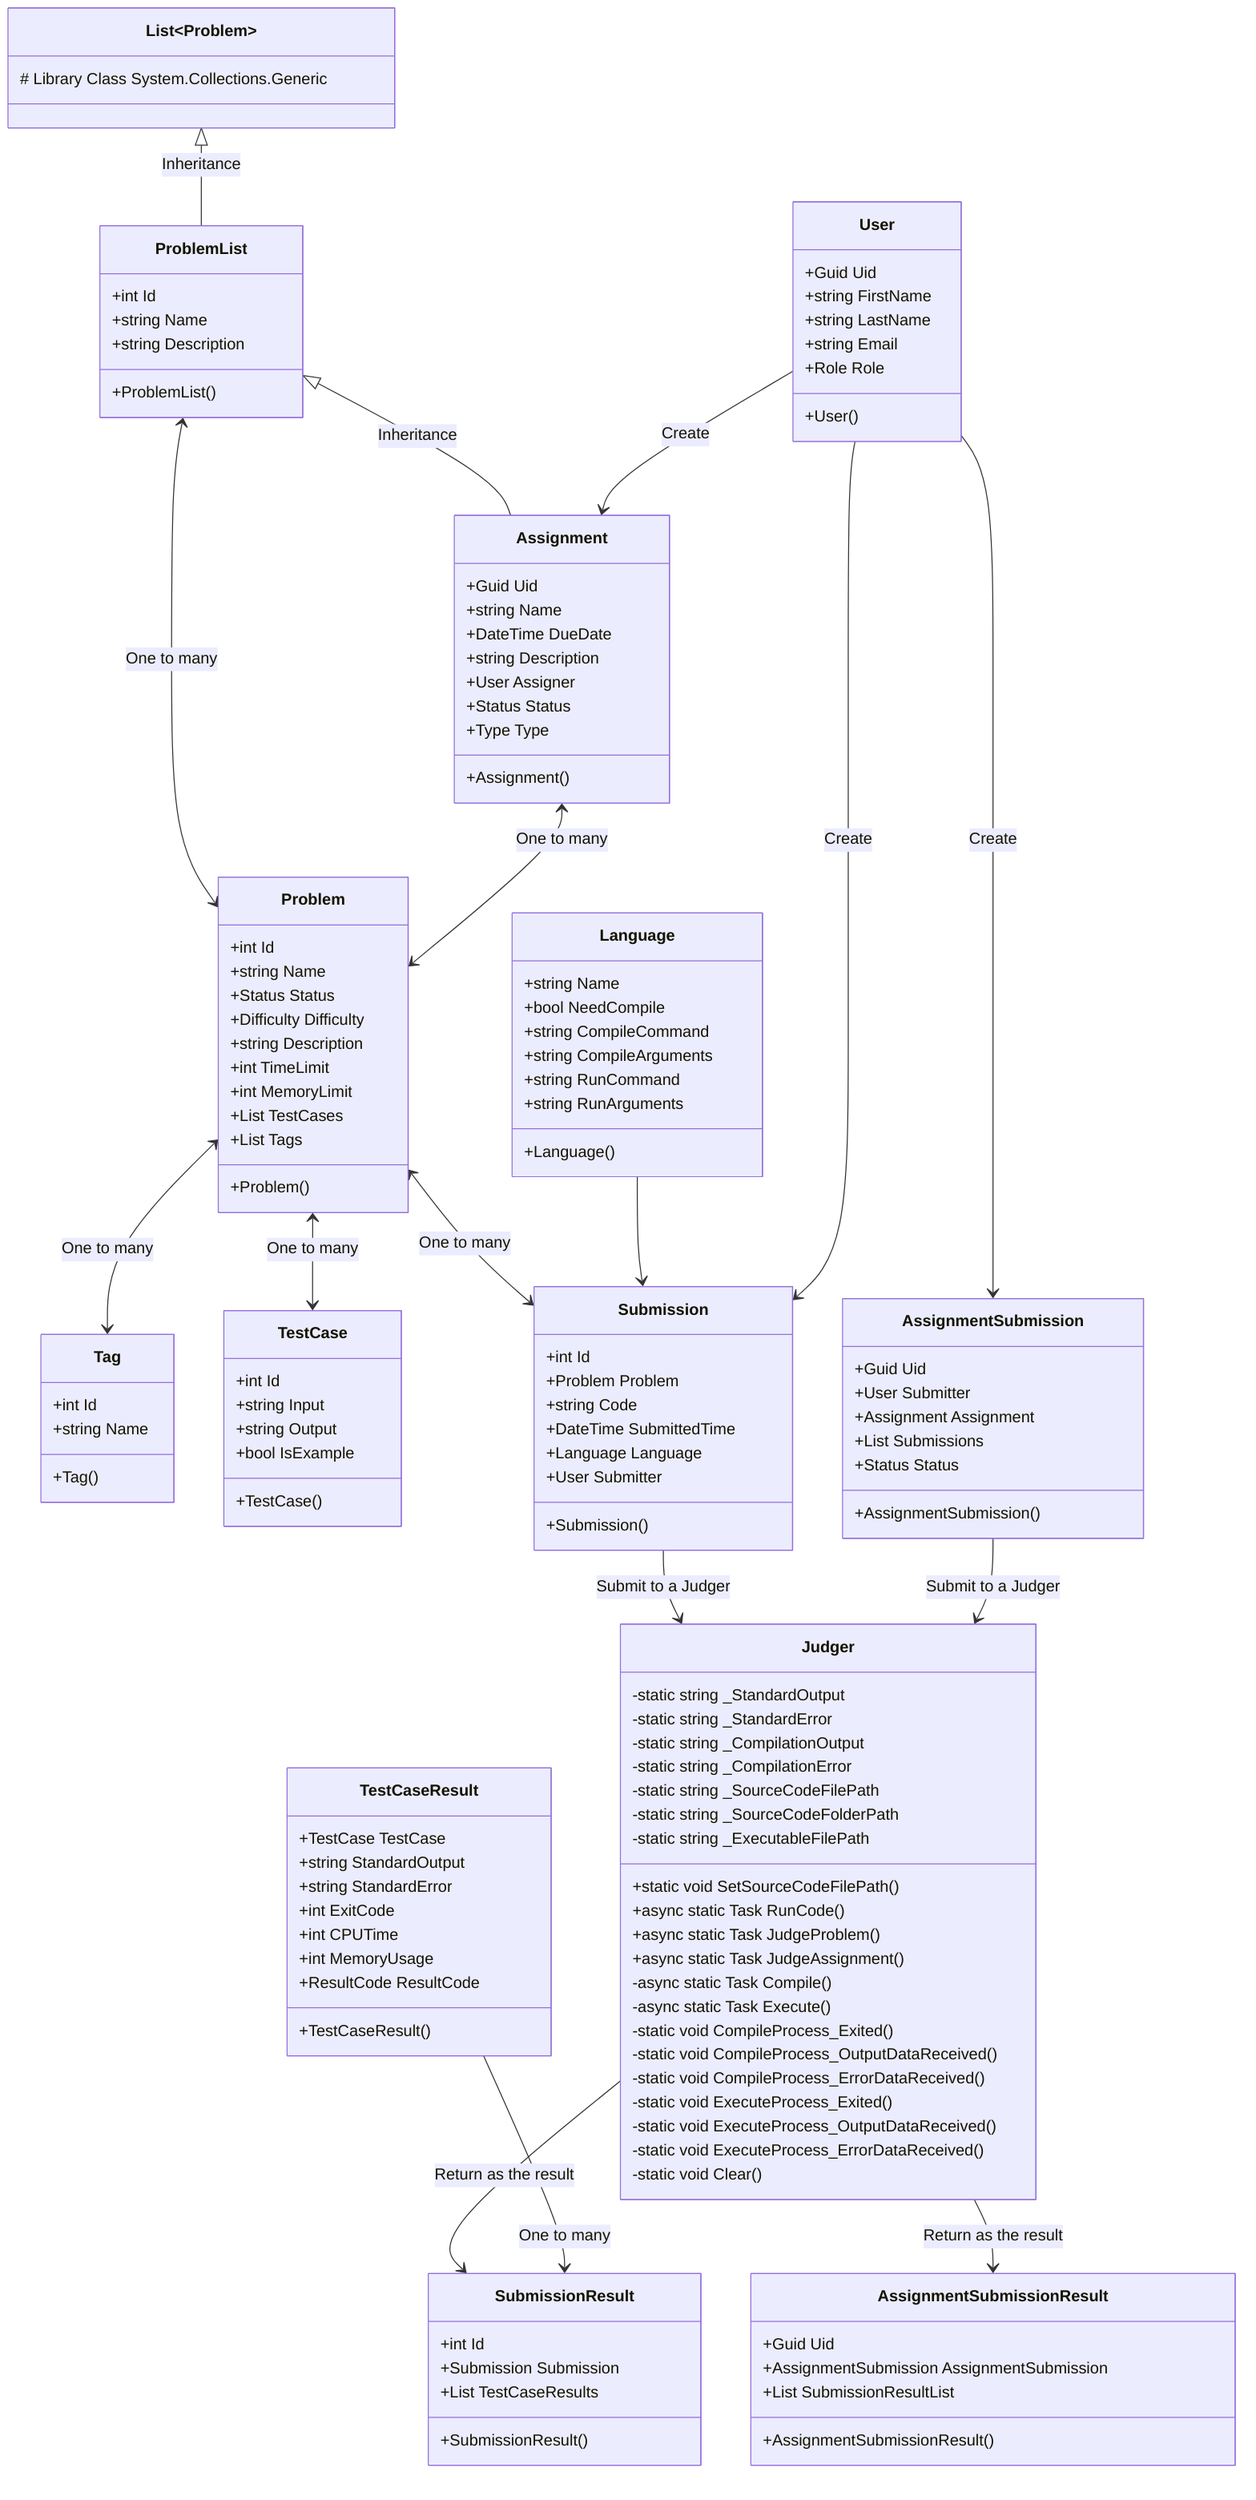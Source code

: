 classDiagram
    class Tag{
        +int Id
        +string Name
        +Tag()
    }
    class TestCase{
        +int Id
        +string Input
        +string Output
        +bool IsExample
        +TestCase()
    }
    class Problem{
        +int Id
        +string Name
        +Status Status
        +Difficulty Difficulty
        +string Description
        +int TimeLimit
        +int MemoryLimit
        +List<TestCase> TestCases
        +List<Tag> Tags
        +Problem()
    }
    class List~Problem~ {
        # Library Class System.Collections.Generic
    }
    class ProblemList{
        +int Id
        +string Name
        +string Description
        +ProblemList()
    }
    class Assignment{
        +Guid Uid
        +string Name
        +DateTime DueDate
        +string Description
        +User Assigner
        +Status Status
        +Type Type
        +Assignment()
    }
    class Submission{
        +int Id
        +Problem Problem
        +string Code
        +DateTime SubmittedTime
        +Language Language
        +User Submitter
        +Submission()
    }
    class TestCaseResult {
        +TestCase TestCase
        +string StandardOutput
        +string StandardError
        +int ExitCode
        +int CPUTime
        +int MemoryUsage
        +ResultCode ResultCode
        +TestCaseResult()
    }
    class SubmissionResult{
        +int Id
        +Submission Submission
        +List<TestCaseResult> TestCaseResults
        +SubmissionResult()
    }
    class AssignmentSubmission{
        +Guid Uid
        +User Submitter
        +Assignment Assignment
        +List<Submission> Submissions
        +Status Status
        +AssignmentSubmission()
    }
    class AssignmentSubmissionResult{
        +Guid Uid
        +AssignmentSubmission AssignmentSubmission
        +List<SubmissionResult> SubmissionResultList
        +AssignmentSubmissionResult()
    }
    class Judger{
        -static string _StandardOutput
        -static string _StandardError
        -static string _CompilationOutput
        -static string _CompilationError
        -static string _SourceCodeFilePath
        -static string _SourceCodeFolderPath
        -static string _ExecutableFilePath
        +static void SetSourceCodeFilePath()
        +async static Task<SubmissionResult> RunCode()
        +async static Task<SubmissionResult> JudgeProblem()
        +async static Task<AssignmentSubmission> JudgeAssignment()
        -async static Task<int> Compile()
        -async static Task<int> Execute()
        -static void CompileProcess_Exited()
        -static void CompileProcess_OutputDataReceived()
        -static void CompileProcess_ErrorDataReceived()
        -static void ExecuteProcess_Exited()
        -static void ExecuteProcess_OutputDataReceived()
        -static void ExecuteProcess_ErrorDataReceived()
        -static void Clear()
    }
    class User{
        +Guid Uid
        +string FirstName
        +string LastName
        +string Email
        +Role Role
        +User()
    }
    class Language{
        +string Name
        +bool NeedCompile
        +string CompileCommand
        +string CompileArguments
        +string RunCommand
        +string RunArguments
        +Language()
    }
    List <|-- ProblemList: Inheritance
    ProblemList <|-- Assignment: Inheritance
    Submission --> Judger: Submit to a Judger
    Judger -->  SubmissionResult: Return as the result
    Problem <--> Tag:One to many
    Problem <--> TestCase:One to many
    Problem <--> Submission:One to many
    Language --> Submission
    ProblemList <--> Problem:One to many
    Assignment <--> Problem:One to many
    User --> Submission:Create
    User --> Assignment:Create
    User --> AssignmentSubmission:Create
    AssignmentSubmission --> Judger: Submit to a Judger
    Judger -->  AssignmentSubmissionResult: Return as the result
    TestCaseResult --> SubmissionResult: One to many